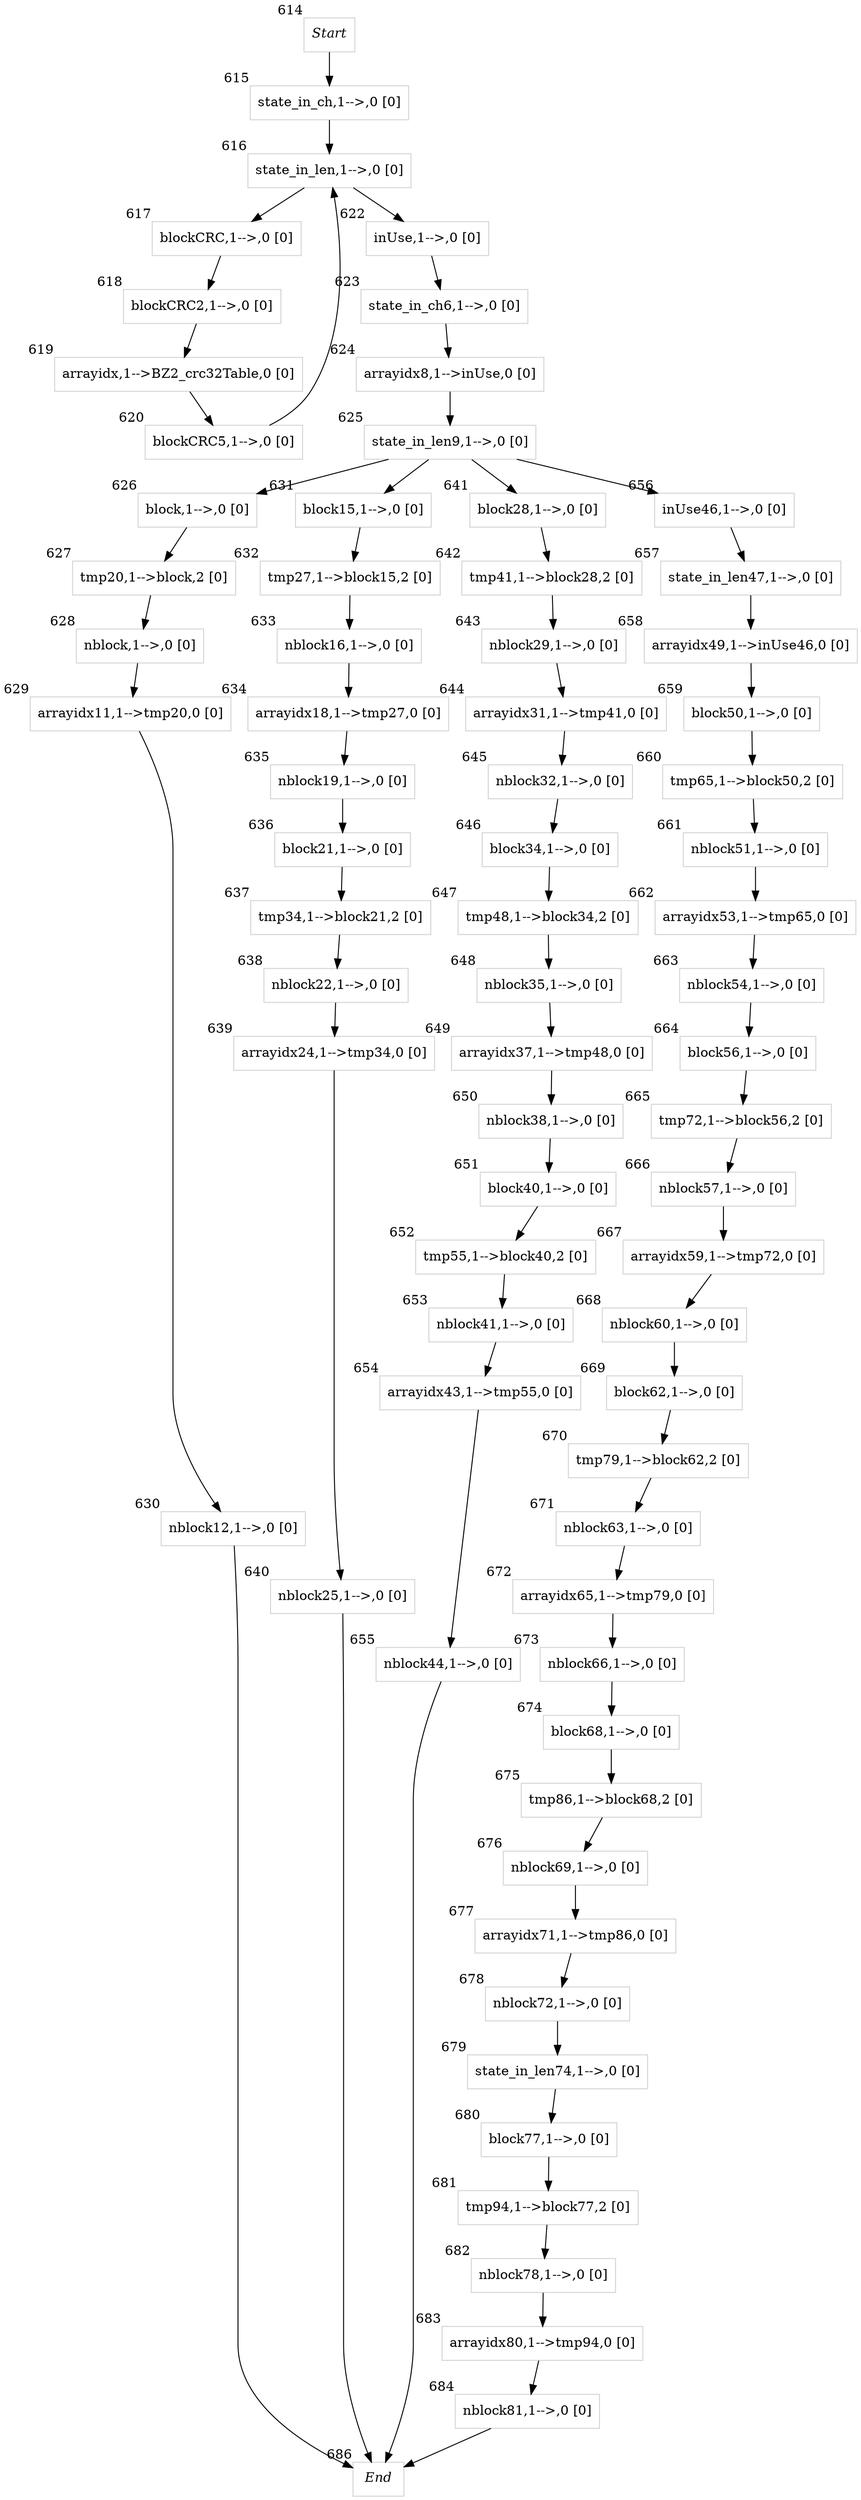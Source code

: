 digraph GPG{
node [shape=box]; 
614[label=<<I>Start</I>>,xlabel="614", color=lightgray, fontcolor=black];
614->615;
615[label="state_in_ch,1-->,0 [0]
",xlabel="615", color=lightgray, fontcolor=black];
615->616;
616[label="state_in_len,1-->,0 [0]
",xlabel="616", color=lightgray, fontcolor=black];
616->617;
616->622;
617[label="blockCRC,1-->,0 [0]
",xlabel="617", color=lightgray, fontcolor=black];
617->618;
618[label="blockCRC2,1-->,0 [0]
",xlabel="618", color=lightgray, fontcolor=black];
618->619;
619[label="arrayidx,1-->BZ2_crc32Table,0 [0]
",xlabel="619", color=lightgray, fontcolor=black];
619->620;
620[label="blockCRC5,1-->,0 [0]
",xlabel="620", color=lightgray, fontcolor=black];
620->616;
622[label="inUse,1-->,0 [0]
",xlabel="622", color=lightgray, fontcolor=black];
622->623;
623[label="state_in_ch6,1-->,0 [0]
",xlabel="623", color=lightgray, fontcolor=black];
623->624;
624[label="arrayidx8,1-->inUse,0 [0]
",xlabel="624", color=lightgray, fontcolor=black];
624->625;
625[label="state_in_len9,1-->,0 [0]
",xlabel="625", color=lightgray, fontcolor=black];
625->626;
625->631;
625->641;
625->656;
626[label="block,1-->,0 [0]
",xlabel="626", color=lightgray, fontcolor=black];
626->627;
627[label="tmp20,1-->block,2 [0]
",xlabel="627", color=lightgray, fontcolor=black];
627->628;
628[label="nblock,1-->,0 [0]
",xlabel="628", color=lightgray, fontcolor=black];
628->629;
629[label="arrayidx11,1-->tmp20,0 [0]
",xlabel="629", color=lightgray, fontcolor=black];
629->630;
630[label="nblock12,1-->,0 [0]
",xlabel="630", color=lightgray, fontcolor=black];
630->686;
631[label="block15,1-->,0 [0]
",xlabel="631", color=lightgray, fontcolor=black];
631->632;
632[label="tmp27,1-->block15,2 [0]
",xlabel="632", color=lightgray, fontcolor=black];
632->633;
633[label="nblock16,1-->,0 [0]
",xlabel="633", color=lightgray, fontcolor=black];
633->634;
634[label="arrayidx18,1-->tmp27,0 [0]
",xlabel="634", color=lightgray, fontcolor=black];
634->635;
635[label="nblock19,1-->,0 [0]
",xlabel="635", color=lightgray, fontcolor=black];
635->636;
636[label="block21,1-->,0 [0]
",xlabel="636", color=lightgray, fontcolor=black];
636->637;
637[label="tmp34,1-->block21,2 [0]
",xlabel="637", color=lightgray, fontcolor=black];
637->638;
638[label="nblock22,1-->,0 [0]
",xlabel="638", color=lightgray, fontcolor=black];
638->639;
639[label="arrayidx24,1-->tmp34,0 [0]
",xlabel="639", color=lightgray, fontcolor=black];
639->640;
640[label="nblock25,1-->,0 [0]
",xlabel="640", color=lightgray, fontcolor=black];
640->686;
641[label="block28,1-->,0 [0]
",xlabel="641", color=lightgray, fontcolor=black];
641->642;
642[label="tmp41,1-->block28,2 [0]
",xlabel="642", color=lightgray, fontcolor=black];
642->643;
643[label="nblock29,1-->,0 [0]
",xlabel="643", color=lightgray, fontcolor=black];
643->644;
644[label="arrayidx31,1-->tmp41,0 [0]
",xlabel="644", color=lightgray, fontcolor=black];
644->645;
645[label="nblock32,1-->,0 [0]
",xlabel="645", color=lightgray, fontcolor=black];
645->646;
646[label="block34,1-->,0 [0]
",xlabel="646", color=lightgray, fontcolor=black];
646->647;
647[label="tmp48,1-->block34,2 [0]
",xlabel="647", color=lightgray, fontcolor=black];
647->648;
648[label="nblock35,1-->,0 [0]
",xlabel="648", color=lightgray, fontcolor=black];
648->649;
649[label="arrayidx37,1-->tmp48,0 [0]
",xlabel="649", color=lightgray, fontcolor=black];
649->650;
650[label="nblock38,1-->,0 [0]
",xlabel="650", color=lightgray, fontcolor=black];
650->651;
651[label="block40,1-->,0 [0]
",xlabel="651", color=lightgray, fontcolor=black];
651->652;
652[label="tmp55,1-->block40,2 [0]
",xlabel="652", color=lightgray, fontcolor=black];
652->653;
653[label="nblock41,1-->,0 [0]
",xlabel="653", color=lightgray, fontcolor=black];
653->654;
654[label="arrayidx43,1-->tmp55,0 [0]
",xlabel="654", color=lightgray, fontcolor=black];
654->655;
655[label="nblock44,1-->,0 [0]
",xlabel="655", color=lightgray, fontcolor=black];
655->686;
656[label="inUse46,1-->,0 [0]
",xlabel="656", color=lightgray, fontcolor=black];
656->657;
657[label="state_in_len47,1-->,0 [0]
",xlabel="657", color=lightgray, fontcolor=black];
657->658;
658[label="arrayidx49,1-->inUse46,0 [0]
",xlabel="658", color=lightgray, fontcolor=black];
658->659;
659[label="block50,1-->,0 [0]
",xlabel="659", color=lightgray, fontcolor=black];
659->660;
660[label="tmp65,1-->block50,2 [0]
",xlabel="660", color=lightgray, fontcolor=black];
660->661;
661[label="nblock51,1-->,0 [0]
",xlabel="661", color=lightgray, fontcolor=black];
661->662;
662[label="arrayidx53,1-->tmp65,0 [0]
",xlabel="662", color=lightgray, fontcolor=black];
662->663;
663[label="nblock54,1-->,0 [0]
",xlabel="663", color=lightgray, fontcolor=black];
663->664;
664[label="block56,1-->,0 [0]
",xlabel="664", color=lightgray, fontcolor=black];
664->665;
665[label="tmp72,1-->block56,2 [0]
",xlabel="665", color=lightgray, fontcolor=black];
665->666;
666[label="nblock57,1-->,0 [0]
",xlabel="666", color=lightgray, fontcolor=black];
666->667;
667[label="arrayidx59,1-->tmp72,0 [0]
",xlabel="667", color=lightgray, fontcolor=black];
667->668;
668[label="nblock60,1-->,0 [0]
",xlabel="668", color=lightgray, fontcolor=black];
668->669;
669[label="block62,1-->,0 [0]
",xlabel="669", color=lightgray, fontcolor=black];
669->670;
670[label="tmp79,1-->block62,2 [0]
",xlabel="670", color=lightgray, fontcolor=black];
670->671;
671[label="nblock63,1-->,0 [0]
",xlabel="671", color=lightgray, fontcolor=black];
671->672;
672[label="arrayidx65,1-->tmp79,0 [0]
",xlabel="672", color=lightgray, fontcolor=black];
672->673;
673[label="nblock66,1-->,0 [0]
",xlabel="673", color=lightgray, fontcolor=black];
673->674;
674[label="block68,1-->,0 [0]
",xlabel="674", color=lightgray, fontcolor=black];
674->675;
675[label="tmp86,1-->block68,2 [0]
",xlabel="675", color=lightgray, fontcolor=black];
675->676;
676[label="nblock69,1-->,0 [0]
",xlabel="676", color=lightgray, fontcolor=black];
676->677;
677[label="arrayidx71,1-->tmp86,0 [0]
",xlabel="677", color=lightgray, fontcolor=black];
677->678;
678[label="nblock72,1-->,0 [0]
",xlabel="678", color=lightgray, fontcolor=black];
678->679;
679[label="state_in_len74,1-->,0 [0]
",xlabel="679", color=lightgray, fontcolor=black];
679->680;
680[label="block77,1-->,0 [0]
",xlabel="680", color=lightgray, fontcolor=black];
680->681;
681[label="tmp94,1-->block77,2 [0]
",xlabel="681", color=lightgray, fontcolor=black];
681->682;
682[label="nblock78,1-->,0 [0]
",xlabel="682", color=lightgray, fontcolor=black];
682->683;
683[label="arrayidx80,1-->tmp94,0 [0]
",xlabel="683", color=lightgray, fontcolor=black];
683->684;
684[label="nblock81,1-->,0 [0]
",xlabel="684", color=lightgray, fontcolor=black];
684->686;
686[label=<<I>End</I>>,xlabel="686", color=lightgray, fontcolor=black];
}